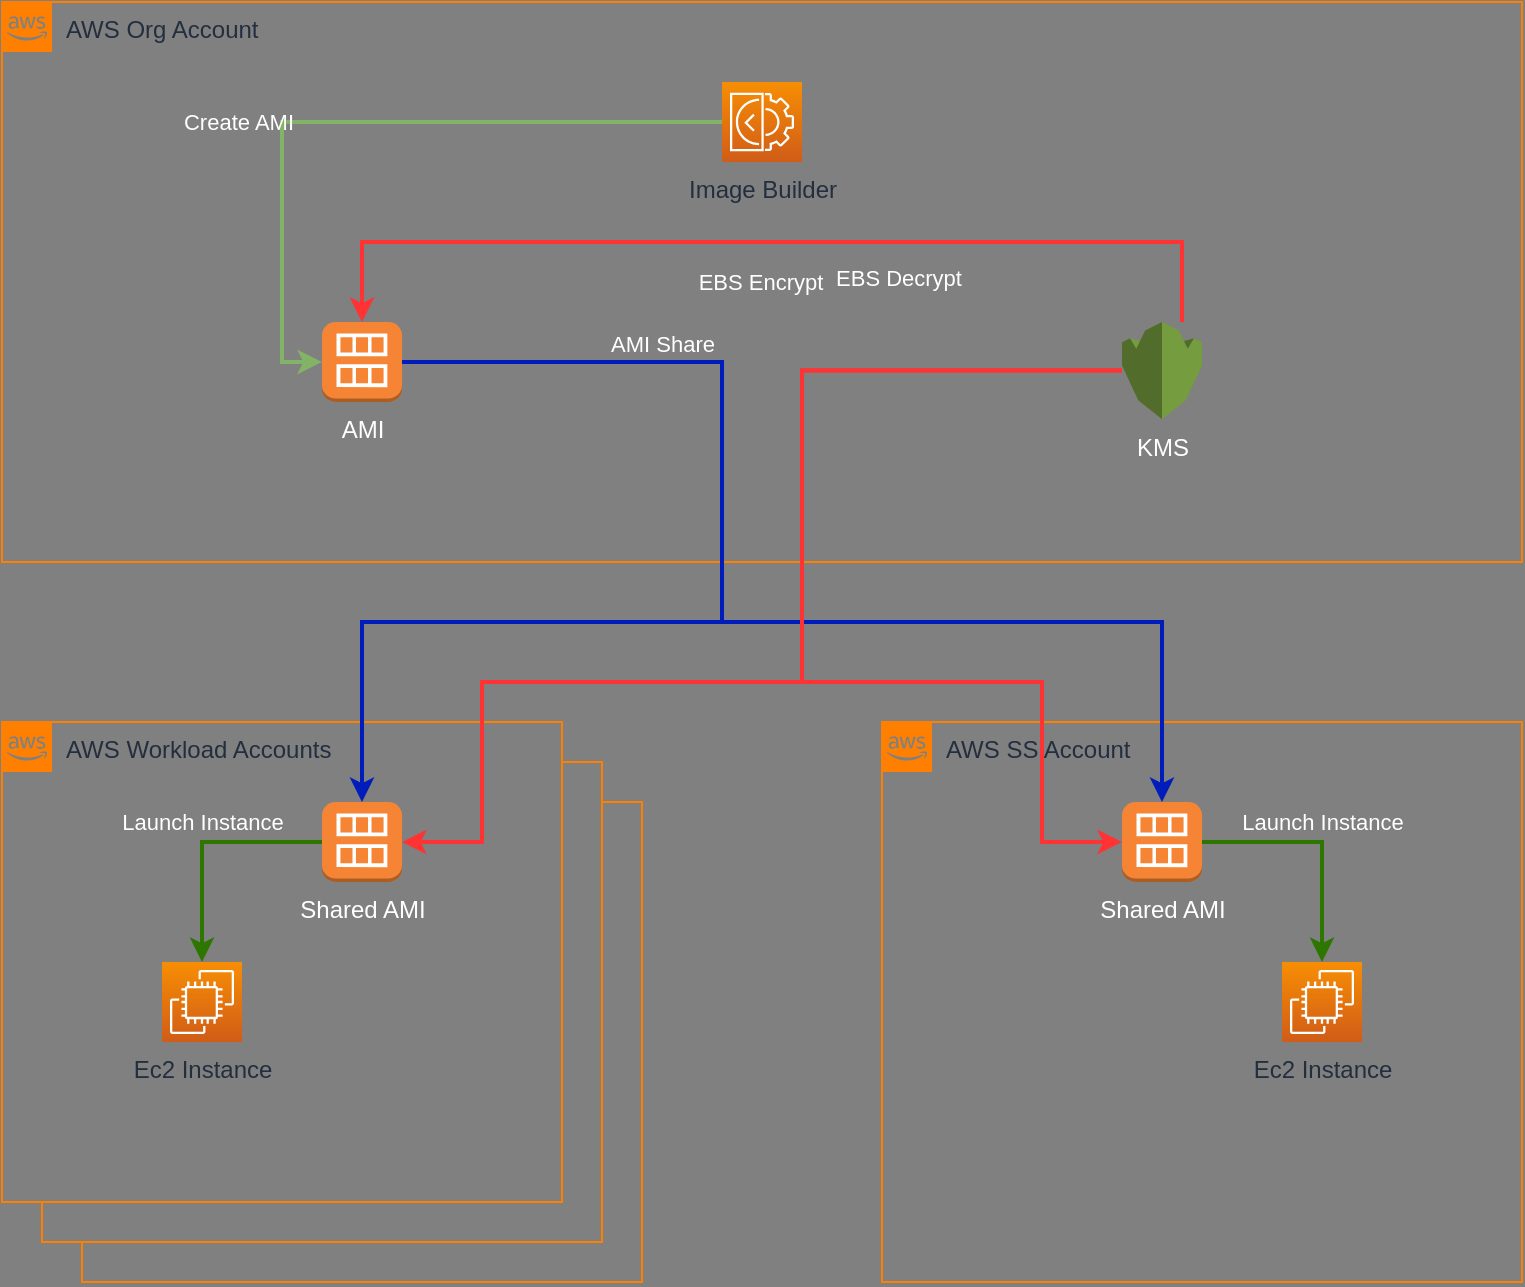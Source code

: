 <mxfile version="15.7.3" type="github">
  <diagram id="XoVoHr5pseKWL6vivK5B" name="Page-1">
    <mxGraphModel dx="1773" dy="2217" grid="1" gridSize="10" guides="1" tooltips="1" connect="1" arrows="1" fold="1" page="1" pageScale="1" pageWidth="827" pageHeight="1169" background="#808080" math="0" shadow="0">
      <root>
        <mxCell id="0" />
        <mxCell id="1" parent="0" />
        <mxCell id="lBNni2tav2I2LbvRLJ6z-1" value="AWS Org Account" style="points=[[0,0],[0.25,0],[0.5,0],[0.75,0],[1,0],[1,0.25],[1,0.5],[1,0.75],[1,1],[0.75,1],[0.5,1],[0.25,1],[0,1],[0,0.75],[0,0.5],[0,0.25]];outlineConnect=0;gradientColor=none;html=1;whiteSpace=wrap;fontSize=12;fontStyle=0;shape=mxgraph.aws4.group;grIcon=mxgraph.aws4.group_aws_cloud_alt;strokeColor=#FF8000;fillColor=none;verticalAlign=top;align=left;spacingLeft=30;fontColor=#232F3E;dashed=0;" vertex="1" parent="1">
          <mxGeometry x="-720" y="120" width="760" height="280" as="geometry" />
        </mxCell>
        <mxCell id="lBNni2tav2I2LbvRLJ6z-2" value="AWS Workload Accounts" style="points=[[0,0],[0.25,0],[0.5,0],[0.75,0],[1,0],[1,0.25],[1,0.5],[1,0.75],[1,1],[0.75,1],[0.5,1],[0.25,1],[0,1],[0,0.75],[0,0.5],[0,0.25]];outlineConnect=0;gradientColor=none;html=1;whiteSpace=wrap;fontSize=12;fontStyle=0;shape=mxgraph.aws4.group;grIcon=mxgraph.aws4.group_aws_cloud_alt;strokeColor=#FF8000;fillColor=none;verticalAlign=top;align=left;spacingLeft=30;fontColor=#232F3E;dashed=0;" vertex="1" parent="1">
          <mxGeometry x="-720" y="480" width="280" height="240" as="geometry" />
        </mxCell>
        <mxCell id="lBNni2tav2I2LbvRLJ6z-3" value="AWS SS Account" style="points=[[0,0],[0.25,0],[0.5,0],[0.75,0],[1,0],[1,0.25],[1,0.5],[1,0.75],[1,1],[0.75,1],[0.5,1],[0.25,1],[0,1],[0,0.75],[0,0.5],[0,0.25]];outlineConnect=0;gradientColor=none;html=1;whiteSpace=wrap;fontSize=12;fontStyle=0;shape=mxgraph.aws4.group;grIcon=mxgraph.aws4.group_aws_cloud_alt;strokeColor=#FF8000;fillColor=none;verticalAlign=top;align=left;spacingLeft=30;fontColor=#232F3E;dashed=0;" vertex="1" parent="1">
          <mxGeometry x="-280" y="480" width="320" height="280" as="geometry" />
        </mxCell>
        <mxCell id="lBNni2tav2I2LbvRLJ6z-6" style="edgeStyle=orthogonalEdgeStyle;rounded=0;orthogonalLoop=1;jettySize=auto;html=1;entryX=0;entryY=0.5;entryDx=0;entryDy=0;entryPerimeter=0;fillColor=#d5e8d4;strokeColor=#82b366;strokeWidth=2;" edge="1" parent="1" source="lBNni2tav2I2LbvRLJ6z-4" target="lBNni2tav2I2LbvRLJ6z-5">
          <mxGeometry relative="1" as="geometry" />
        </mxCell>
        <mxCell id="lBNni2tav2I2LbvRLJ6z-7" value="Create AMI" style="edgeLabel;html=1;align=center;verticalAlign=middle;resizable=0;points=[];labelBackgroundColor=none;fontColor=#FFFFFF;" vertex="1" connectable="0" parent="lBNni2tav2I2LbvRLJ6z-6">
          <mxGeometry x="0.108" y="1" relative="1" as="geometry">
            <mxPoint x="-43" y="-1" as="offset" />
          </mxGeometry>
        </mxCell>
        <mxCell id="lBNni2tav2I2LbvRLJ6z-4" value="Image Builder" style="sketch=0;points=[[0,0,0],[0.25,0,0],[0.5,0,0],[0.75,0,0],[1,0,0],[0,1,0],[0.25,1,0],[0.5,1,0],[0.75,1,0],[1,1,0],[0,0.25,0],[0,0.5,0],[0,0.75,0],[1,0.25,0],[1,0.5,0],[1,0.75,0]];outlineConnect=0;fontColor=#232F3E;gradientColor=#F78E04;gradientDirection=north;fillColor=#D05C17;strokeColor=#ffffff;dashed=0;verticalLabelPosition=bottom;verticalAlign=top;align=center;html=1;fontSize=12;fontStyle=0;aspect=fixed;shape=mxgraph.aws4.resourceIcon;resIcon=mxgraph.aws4.ec2_image_builder;" vertex="1" parent="1">
          <mxGeometry x="-360" y="160" width="40" height="40" as="geometry" />
        </mxCell>
        <mxCell id="lBNni2tav2I2LbvRLJ6z-11" style="edgeStyle=orthogonalEdgeStyle;rounded=0;orthogonalLoop=1;jettySize=auto;html=1;entryX=0.5;entryY=0;entryDx=0;entryDy=0;entryPerimeter=0;strokeColor=#001DBC;strokeWidth=2;fillColor=#0050ef;" edge="1" parent="1" source="lBNni2tav2I2LbvRLJ6z-5" target="lBNni2tav2I2LbvRLJ6z-9">
          <mxGeometry relative="1" as="geometry">
            <Array as="points">
              <mxPoint x="-360" y="300" />
              <mxPoint x="-360" y="430" />
              <mxPoint x="-540" y="430" />
            </Array>
          </mxGeometry>
        </mxCell>
        <mxCell id="lBNni2tav2I2LbvRLJ6z-14" value="AMI Share" style="edgeLabel;html=1;align=center;verticalAlign=middle;resizable=0;points=[];labelBackgroundColor=none;rounded=0;fontColor=#FFFFFF;strokeColor=#FF3333;strokeWidth=2;fillColor=#e51400;endArrow=classic;" vertex="1" connectable="0" parent="lBNni2tav2I2LbvRLJ6z-11">
          <mxGeometry x="0.013" y="1" relative="1" as="geometry">
            <mxPoint x="-31" y="-133" as="offset" />
          </mxGeometry>
        </mxCell>
        <mxCell id="lBNni2tav2I2LbvRLJ6z-12" style="edgeStyle=orthogonalEdgeStyle;rounded=0;orthogonalLoop=1;jettySize=auto;html=1;fillColor=#0050ef;strokeColor=#001DBC;strokeWidth=2;" edge="1" parent="1" source="lBNni2tav2I2LbvRLJ6z-5" target="lBNni2tav2I2LbvRLJ6z-10">
          <mxGeometry relative="1" as="geometry">
            <Array as="points">
              <mxPoint x="-360" y="300" />
              <mxPoint x="-360" y="430" />
              <mxPoint x="-140" y="430" />
            </Array>
          </mxGeometry>
        </mxCell>
        <mxCell id="lBNni2tav2I2LbvRLJ6z-5" value="AMI" style="outlineConnect=0;dashed=0;verticalLabelPosition=bottom;verticalAlign=top;align=center;html=1;shape=mxgraph.aws3.ami;fillColor=#F58534;gradientColor=none;fontColor=#FFFFFF;" vertex="1" parent="1">
          <mxGeometry x="-560" y="280" width="40" height="40" as="geometry" />
        </mxCell>
        <mxCell id="lBNni2tav2I2LbvRLJ6z-18" style="edgeStyle=orthogonalEdgeStyle;rounded=0;orthogonalLoop=1;jettySize=auto;html=1;strokeColor=#2D7600;strokeWidth=2;fillColor=#60a917;" edge="1" parent="1" source="lBNni2tav2I2LbvRLJ6z-9" target="lBNni2tav2I2LbvRLJ6z-15">
          <mxGeometry relative="1" as="geometry" />
        </mxCell>
        <mxCell id="lBNni2tav2I2LbvRLJ6z-20" value="Launch Instance" style="edgeLabel;html=1;align=center;verticalAlign=middle;resizable=0;points=[];labelBackgroundColor=none;rounded=0;fontColor=#FFFFFF;strokeColor=#FF3333;strokeWidth=2;fillColor=#e51400;endArrow=classic;" vertex="1" connectable="0" parent="lBNni2tav2I2LbvRLJ6z-18">
          <mxGeometry x="-0.212" y="3" relative="1" as="geometry">
            <mxPoint x="-13" y="-13" as="offset" />
          </mxGeometry>
        </mxCell>
        <mxCell id="lBNni2tav2I2LbvRLJ6z-9" value="Shared AMI" style="outlineConnect=0;dashed=0;verticalLabelPosition=bottom;verticalAlign=top;align=center;html=1;shape=mxgraph.aws3.ami;fillColor=#F58534;gradientColor=none;fontColor=#FFFFFF;" vertex="1" parent="1">
          <mxGeometry x="-560" y="520" width="40" height="40" as="geometry" />
        </mxCell>
        <mxCell id="lBNni2tav2I2LbvRLJ6z-17" style="edgeStyle=orthogonalEdgeStyle;rounded=0;orthogonalLoop=1;jettySize=auto;html=1;entryX=0.5;entryY=0;entryDx=0;entryDy=0;entryPerimeter=0;fillColor=#60a917;strokeColor=#2D7600;strokeWidth=2;" edge="1" parent="1" source="lBNni2tav2I2LbvRLJ6z-10" target="lBNni2tav2I2LbvRLJ6z-16">
          <mxGeometry relative="1" as="geometry" />
        </mxCell>
        <mxCell id="lBNni2tav2I2LbvRLJ6z-19" value="Launch Instance" style="edgeLabel;html=1;align=center;verticalAlign=middle;resizable=0;points=[];labelBackgroundColor=none;rounded=0;fontColor=#FFFFFF;strokeColor=#FF3333;strokeWidth=2;fillColor=#e51400;endArrow=classic;" vertex="1" connectable="0" parent="lBNni2tav2I2LbvRLJ6z-17">
          <mxGeometry x="-0.188" y="2" relative="1" as="geometry">
            <mxPoint x="11" y="-8" as="offset" />
          </mxGeometry>
        </mxCell>
        <mxCell id="lBNni2tav2I2LbvRLJ6z-10" value="Shared AMI" style="outlineConnect=0;dashed=0;verticalLabelPosition=bottom;verticalAlign=top;align=center;html=1;shape=mxgraph.aws3.ami;fillColor=#F58534;gradientColor=none;fontColor=#FFFFFF;" vertex="1" parent="1">
          <mxGeometry x="-160" y="520" width="40" height="40" as="geometry" />
        </mxCell>
        <mxCell id="lBNni2tav2I2LbvRLJ6z-15" value="Ec2 Instance" style="sketch=0;points=[[0,0,0],[0.25,0,0],[0.5,0,0],[0.75,0,0],[1,0,0],[0,1,0],[0.25,1,0],[0.5,1,0],[0.75,1,0],[1,1,0],[0,0.25,0],[0,0.5,0],[0,0.75,0],[1,0.25,0],[1,0.5,0],[1,0.75,0]];outlineConnect=0;fontColor=#232F3E;gradientColor=#F78E04;gradientDirection=north;fillColor=#D05C17;strokeColor=#ffffff;dashed=0;verticalLabelPosition=bottom;verticalAlign=top;align=center;html=1;fontSize=12;fontStyle=0;aspect=fixed;shape=mxgraph.aws4.resourceIcon;resIcon=mxgraph.aws4.ec2;" vertex="1" parent="1">
          <mxGeometry x="-640" y="600" width="40" height="40" as="geometry" />
        </mxCell>
        <mxCell id="lBNni2tav2I2LbvRLJ6z-16" value="Ec2 Instance" style="sketch=0;points=[[0,0,0],[0.25,0,0],[0.5,0,0],[0.75,0,0],[1,0,0],[0,1,0],[0.25,1,0],[0.5,1,0],[0.75,1,0],[1,1,0],[0,0.25,0],[0,0.5,0],[0,0.75,0],[1,0.25,0],[1,0.5,0],[1,0.75,0]];outlineConnect=0;fontColor=#232F3E;gradientColor=#F78E04;gradientDirection=north;fillColor=#D05C17;strokeColor=#ffffff;dashed=0;verticalLabelPosition=bottom;verticalAlign=top;align=center;html=1;fontSize=12;fontStyle=0;aspect=fixed;shape=mxgraph.aws4.resourceIcon;resIcon=mxgraph.aws4.ec2;" vertex="1" parent="1">
          <mxGeometry x="-80" y="600" width="40" height="40" as="geometry" />
        </mxCell>
        <mxCell id="lBNni2tav2I2LbvRLJ6z-22" value="EBS Encrypt" style="edgeStyle=orthogonalEdgeStyle;rounded=0;orthogonalLoop=1;jettySize=auto;html=1;fillColor=#e51400;strokeColor=#FF3333;strokeWidth=2;labelBackgroundColor=none;fontColor=#FFFFFF;" edge="1" parent="1" source="lBNni2tav2I2LbvRLJ6z-21" target="lBNni2tav2I2LbvRLJ6z-5">
          <mxGeometry x="0.024" y="20" relative="1" as="geometry">
            <Array as="points">
              <mxPoint x="-130" y="240" />
              <mxPoint x="-540" y="240" />
            </Array>
            <mxPoint as="offset" />
          </mxGeometry>
        </mxCell>
        <mxCell id="lBNni2tav2I2LbvRLJ6z-23" style="edgeStyle=orthogonalEdgeStyle;rounded=0;orthogonalLoop=1;jettySize=auto;html=1;strokeColor=#FF3333;strokeWidth=2;fillColor=#e51400;" edge="1" parent="1" source="lBNni2tav2I2LbvRLJ6z-21">
          <mxGeometry relative="1" as="geometry">
            <mxPoint x="-160" y="540" as="targetPoint" />
            <Array as="points">
              <mxPoint x="-320" y="304" />
              <mxPoint x="-320" y="460" />
              <mxPoint x="-200" y="460" />
              <mxPoint x="-200" y="540" />
            </Array>
          </mxGeometry>
        </mxCell>
        <mxCell id="lBNni2tav2I2LbvRLJ6z-24" style="edgeStyle=orthogonalEdgeStyle;rounded=0;orthogonalLoop=1;jettySize=auto;html=1;entryX=1;entryY=0.5;entryDx=0;entryDy=0;entryPerimeter=0;fillColor=#e51400;strokeColor=#FF3333;strokeWidth=2;" edge="1" parent="1" source="lBNni2tav2I2LbvRLJ6z-21" target="lBNni2tav2I2LbvRLJ6z-9">
          <mxGeometry relative="1" as="geometry">
            <Array as="points">
              <mxPoint x="-320" y="304" />
              <mxPoint x="-320" y="460" />
              <mxPoint x="-480" y="460" />
              <mxPoint x="-480" y="540" />
            </Array>
          </mxGeometry>
        </mxCell>
        <mxCell id="lBNni2tav2I2LbvRLJ6z-25" value="EBS Decrypt" style="edgeLabel;html=1;align=center;verticalAlign=middle;resizable=0;points=[];labelBackgroundColor=none;rounded=0;fontColor=#FFFFFF;strokeColor=#FF3333;strokeWidth=2;fillColor=#e51400;endArrow=classic;" vertex="1" connectable="0" parent="lBNni2tav2I2LbvRLJ6z-24">
          <mxGeometry x="-0.559" y="1" relative="1" as="geometry">
            <mxPoint x="19" y="-48" as="offset" />
          </mxGeometry>
        </mxCell>
        <mxCell id="lBNni2tav2I2LbvRLJ6z-21" value="KMS" style="outlineConnect=0;dashed=0;verticalLabelPosition=bottom;verticalAlign=top;align=center;html=1;shape=mxgraph.aws3.kms;fillColor=#759C3E;gradientColor=none;aspect=fixed;fontColor=#FFFFFF;" vertex="1" parent="1">
          <mxGeometry x="-160" y="280" width="40" height="48.63" as="geometry" />
        </mxCell>
        <mxCell id="lBNni2tav2I2LbvRLJ6z-26" value="" style="endArrow=none;html=1;strokeColor=#FF8000;dashed=0;fontSize=12;fontColor=#232F3E;fontStyle=0;align=left;verticalAlign=top;spacingLeft=30;rounded=0;" edge="1" parent="1" source="lBNni2tav2I2LbvRLJ6z-2" target="lBNni2tav2I2LbvRLJ6z-2">
          <mxGeometry width="50" height="50" relative="1" as="geometry">
            <mxPoint x="-440" y="760" as="sourcePoint" />
            <mxPoint x="-700" y="730" as="targetPoint" />
            <Array as="points">
              <mxPoint x="-440" y="500" />
              <mxPoint x="-420" y="500" />
              <mxPoint x="-420" y="740" />
              <mxPoint x="-580" y="740" />
              <mxPoint x="-700" y="740" />
              <mxPoint x="-700" y="720" />
            </Array>
          </mxGeometry>
        </mxCell>
        <mxCell id="lBNni2tav2I2LbvRLJ6z-27" value="" style="endArrow=none;html=1;strokeColor=#FF8000;dashed=0;fontSize=12;fontColor=#232F3E;fontStyle=0;align=left;verticalAlign=top;spacingLeft=30;rounded=0;" edge="1" parent="1">
          <mxGeometry width="50" height="50" relative="1" as="geometry">
            <mxPoint x="-420" y="520" as="sourcePoint" />
            <mxPoint x="-680" y="740" as="targetPoint" />
            <Array as="points">
              <mxPoint x="-420" y="520" />
              <mxPoint x="-400" y="520" />
              <mxPoint x="-400" y="760" />
              <mxPoint x="-560" y="760" />
              <mxPoint x="-680" y="760" />
              <mxPoint x="-680" y="740" />
            </Array>
          </mxGeometry>
        </mxCell>
      </root>
    </mxGraphModel>
  </diagram>
</mxfile>
